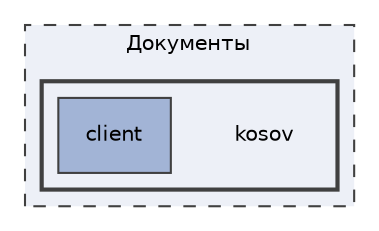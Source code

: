digraph "/home/student/Документы/kosov"
{
 // LATEX_PDF_SIZE
  edge [fontname="Helvetica",fontsize="10",labelfontname="Helvetica",labelfontsize="10"];
  node [fontname="Helvetica",fontsize="10",shape=record];
  compound=true
  subgraph clusterdir_deea9ac2ebb701b26350058d0b80c84f {
    graph [ bgcolor="#edf0f7", pencolor="grey25", style="filled,dashed,", label="Документы", fontname="Helvetica", fontsize="10", URL="dir_deea9ac2ebb701b26350058d0b80c84f.html"]
  subgraph clusterdir_157397d0c4e34f7b99f3db3d145782cb {
    graph [ bgcolor="#edf0f7", pencolor="grey25", style="filled,bold,", label="", fontname="Helvetica", fontsize="10", URL="dir_157397d0c4e34f7b99f3db3d145782cb.html"]
    dir_157397d0c4e34f7b99f3db3d145782cb [shape=plaintext, label="kosov"];
  dir_1f1cb5cfa9a6b503d4b908dc95dcdc51 [shape=box, label="client", style="filled,", fillcolor="#a2b4d6", color="grey25", URL="dir_1f1cb5cfa9a6b503d4b908dc95dcdc51.html"];
  }
  }
}
